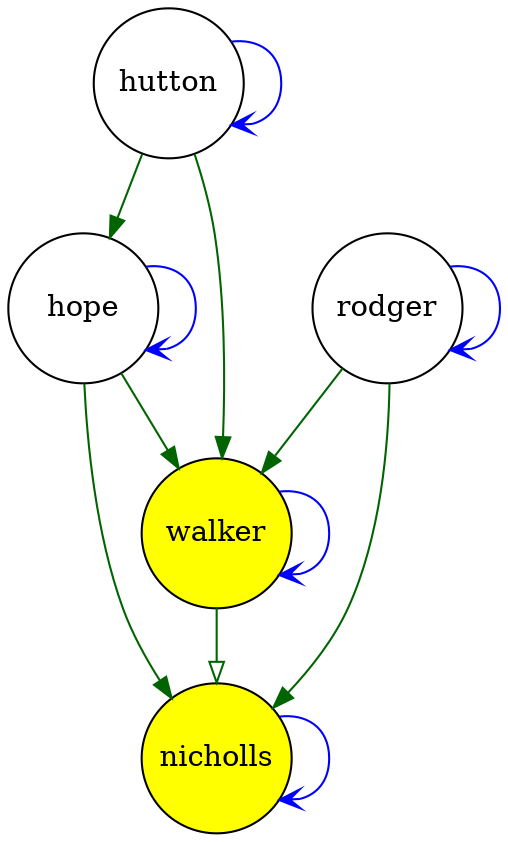 digraph case53 { 
 K=0.6 
 "nicholls" -> { "nicholls" } [color="blue", arrowhead="vee", penwidth=1, href="#394"]; 
 "hope" -> { "nicholls" } [color="darkgreen", arrowhead="normal", penwidth=1, href="#401"]; 
 "hope" -> { "walker" } [color="darkgreen", arrowhead="normal", penwidth=1, href="#401"]; 
 "hope" -> { "hope" } [color="blue", arrowhead="vee", penwidth=1, href="#401"]; 
 "hutton" -> { "hope" } [color="darkgreen", arrowhead="normal", penwidth=1, href="#407"]; 
 "hutton" -> { "walker" } [color="darkgreen", arrowhead="normal", penwidth=1, href="#407"]; 
 "hutton" -> { "hutton" } [color="blue", arrowhead="vee", penwidth=1, href="#407"]; 
 "rodger" -> { "nicholls" } [color="darkgreen", arrowhead="normal", penwidth=1, href="#413"]; 
 "rodger" -> { "walker" } [color="darkgreen", arrowhead="normal", penwidth=1, href="#413"]; 
 "rodger" -> { "rodger" } [color="blue", arrowhead="vee", penwidth=1, href="#413"]; 
 "walker" -> { "nicholls" } [color="darkgreen", arrowhead="onormal", penwidth=1, href="#613"]; 
 "walker" -> { "walker" } [color="blue", arrowhead="vee", penwidth=1, href="#629"]; 
 "nicholls" [shape="circle", fixedsize="true", height=1, width=1, style="filled", fillcolor="yellow", href="#nicholls"]; 
 "hope" [shape="circle", fixedsize="true", height=1, width=1, style="filled", fillcolor="white", href="#hope"]; 
 "hutton" [shape="circle", fixedsize="true", height=1, width=1, style="filled", fillcolor="white", href="#hutton"]; 
 "rodger" [shape="circle", fixedsize="true", height=1, width=1, style="filled", fillcolor="white", href="#rodger"]; 
 "walker" [shape="circle", fixedsize="true", height=1, width=1, style="filled", fillcolor="yellow", href="#walker"]; 

}